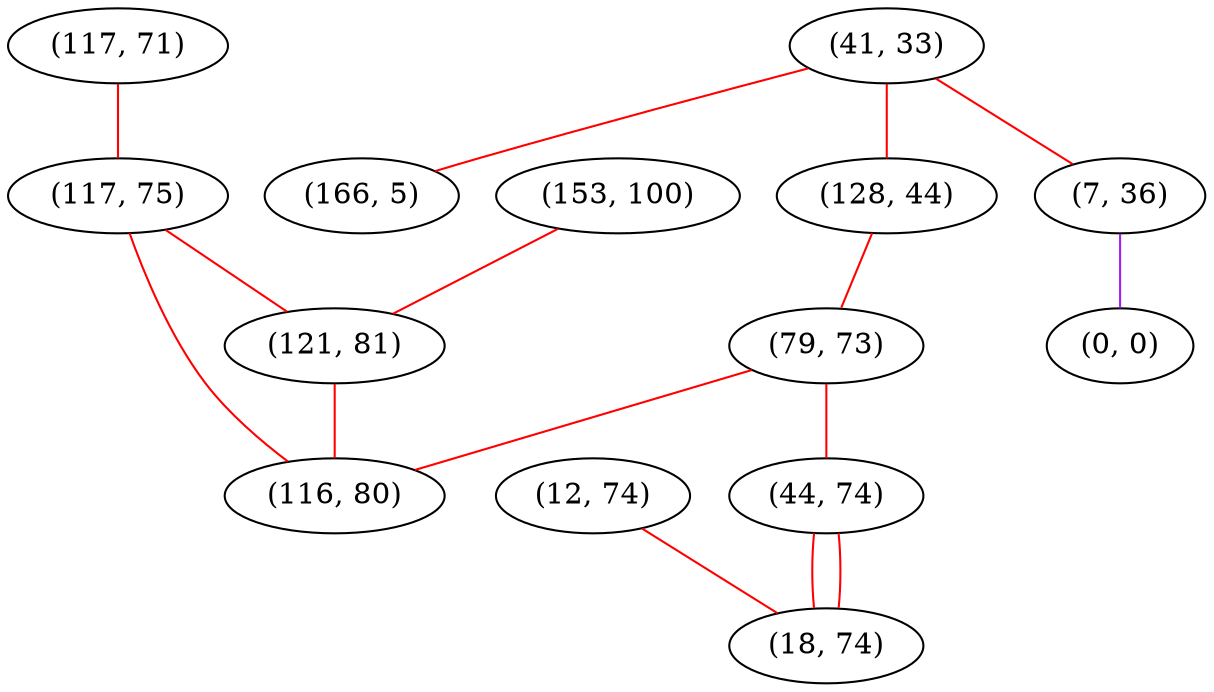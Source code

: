 graph "" {
"(117, 71)";
"(41, 33)";
"(153, 100)";
"(12, 74)";
"(117, 75)";
"(128, 44)";
"(7, 36)";
"(0, 0)";
"(79, 73)";
"(44, 74)";
"(18, 74)";
"(121, 81)";
"(166, 5)";
"(116, 80)";
"(117, 71)" -- "(117, 75)"  [color=red, key=0, weight=1];
"(41, 33)" -- "(7, 36)"  [color=red, key=0, weight=1];
"(41, 33)" -- "(166, 5)"  [color=red, key=0, weight=1];
"(41, 33)" -- "(128, 44)"  [color=red, key=0, weight=1];
"(153, 100)" -- "(121, 81)"  [color=red, key=0, weight=1];
"(12, 74)" -- "(18, 74)"  [color=red, key=0, weight=1];
"(117, 75)" -- "(121, 81)"  [color=red, key=0, weight=1];
"(117, 75)" -- "(116, 80)"  [color=red, key=0, weight=1];
"(128, 44)" -- "(79, 73)"  [color=red, key=0, weight=1];
"(7, 36)" -- "(0, 0)"  [color=purple, key=0, weight=4];
"(79, 73)" -- "(44, 74)"  [color=red, key=0, weight=1];
"(79, 73)" -- "(116, 80)"  [color=red, key=0, weight=1];
"(44, 74)" -- "(18, 74)"  [color=red, key=0, weight=1];
"(44, 74)" -- "(18, 74)"  [color=red, key=1, weight=1];
"(121, 81)" -- "(116, 80)"  [color=red, key=0, weight=1];
}
